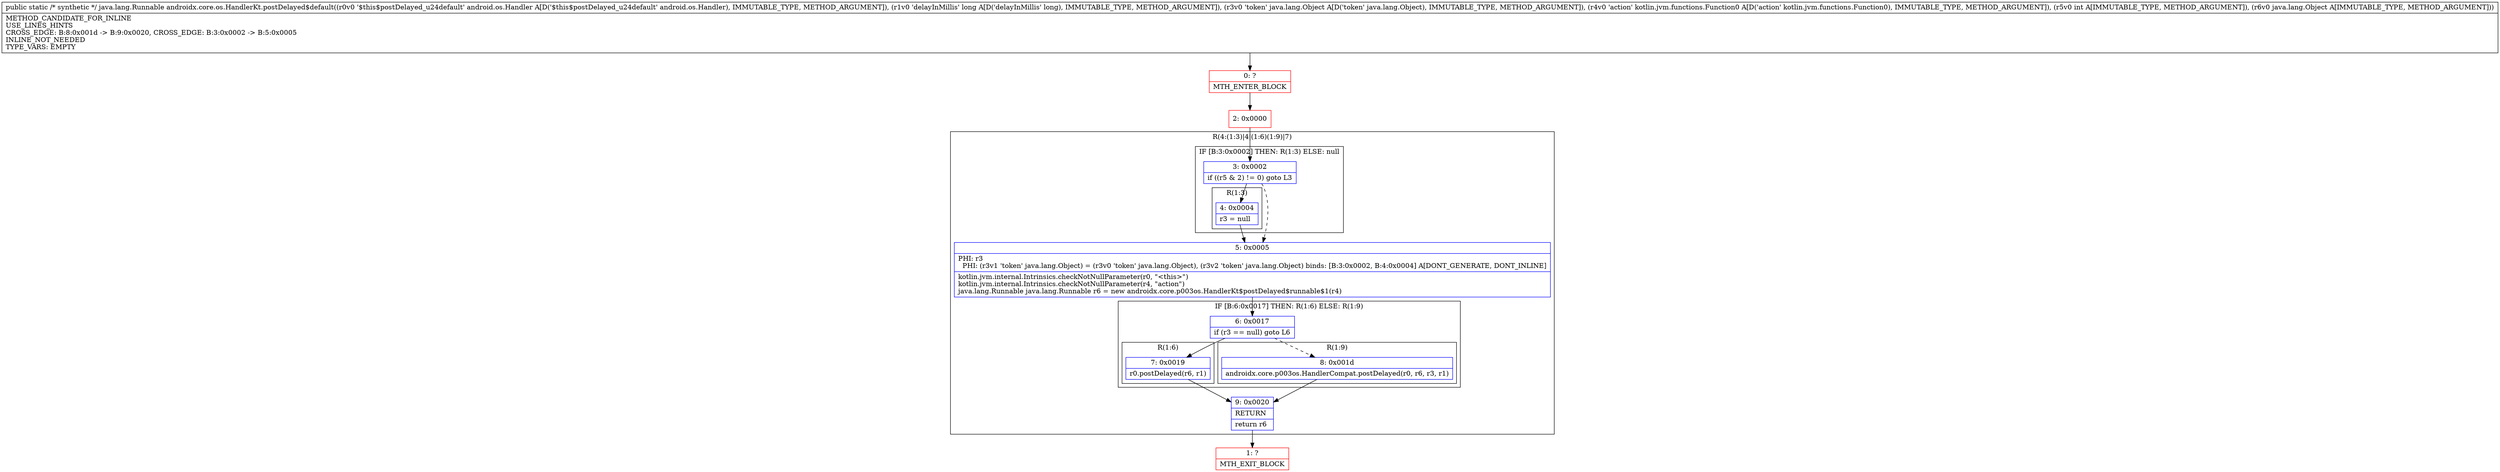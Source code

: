 digraph "CFG forandroidx.core.os.HandlerKt.postDelayed$default(Landroid\/os\/Handler;JLjava\/lang\/Object;Lkotlin\/jvm\/functions\/Function0;ILjava\/lang\/Object;)Ljava\/lang\/Runnable;" {
subgraph cluster_Region_611680302 {
label = "R(4:(1:3)|4|(1:6)(1:9)|7)";
node [shape=record,color=blue];
subgraph cluster_IfRegion_1648028281 {
label = "IF [B:3:0x0002] THEN: R(1:3) ELSE: null";
node [shape=record,color=blue];
Node_3 [shape=record,label="{3\:\ 0x0002|if ((r5 & 2) != 0) goto L3\l}"];
subgraph cluster_Region_495145148 {
label = "R(1:3)";
node [shape=record,color=blue];
Node_4 [shape=record,label="{4\:\ 0x0004|r3 = null\l}"];
}
}
Node_5 [shape=record,label="{5\:\ 0x0005|PHI: r3 \l  PHI: (r3v1 'token' java.lang.Object) = (r3v0 'token' java.lang.Object), (r3v2 'token' java.lang.Object) binds: [B:3:0x0002, B:4:0x0004] A[DONT_GENERATE, DONT_INLINE]\l|kotlin.jvm.internal.Intrinsics.checkNotNullParameter(r0, \"\<this\>\")\lkotlin.jvm.internal.Intrinsics.checkNotNullParameter(r4, \"action\")\ljava.lang.Runnable java.lang.Runnable r6 = new androidx.core.p003os.HandlerKt$postDelayed$runnable$1(r4)\l}"];
subgraph cluster_IfRegion_251163106 {
label = "IF [B:6:0x0017] THEN: R(1:6) ELSE: R(1:9)";
node [shape=record,color=blue];
Node_6 [shape=record,label="{6\:\ 0x0017|if (r3 == null) goto L6\l}"];
subgraph cluster_Region_450443496 {
label = "R(1:6)";
node [shape=record,color=blue];
Node_7 [shape=record,label="{7\:\ 0x0019|r0.postDelayed(r6, r1)\l}"];
}
subgraph cluster_Region_18453455 {
label = "R(1:9)";
node [shape=record,color=blue];
Node_8 [shape=record,label="{8\:\ 0x001d|androidx.core.p003os.HandlerCompat.postDelayed(r0, r6, r3, r1)\l}"];
}
}
Node_9 [shape=record,label="{9\:\ 0x0020|RETURN\l|return r6\l}"];
}
Node_0 [shape=record,color=red,label="{0\:\ ?|MTH_ENTER_BLOCK\l}"];
Node_2 [shape=record,color=red,label="{2\:\ 0x0000}"];
Node_1 [shape=record,color=red,label="{1\:\ ?|MTH_EXIT_BLOCK\l}"];
MethodNode[shape=record,label="{public static \/* synthetic *\/ java.lang.Runnable androidx.core.os.HandlerKt.postDelayed$default((r0v0 '$this$postDelayed_u24default' android.os.Handler A[D('$this$postDelayed_u24default' android.os.Handler), IMMUTABLE_TYPE, METHOD_ARGUMENT]), (r1v0 'delayInMillis' long A[D('delayInMillis' long), IMMUTABLE_TYPE, METHOD_ARGUMENT]), (r3v0 'token' java.lang.Object A[D('token' java.lang.Object), IMMUTABLE_TYPE, METHOD_ARGUMENT]), (r4v0 'action' kotlin.jvm.functions.Function0 A[D('action' kotlin.jvm.functions.Function0), IMMUTABLE_TYPE, METHOD_ARGUMENT]), (r5v0 int A[IMMUTABLE_TYPE, METHOD_ARGUMENT]), (r6v0 java.lang.Object A[IMMUTABLE_TYPE, METHOD_ARGUMENT]))  | METHOD_CANDIDATE_FOR_INLINE\lUSE_LINES_HINTS\lCROSS_EDGE: B:8:0x001d \-\> B:9:0x0020, CROSS_EDGE: B:3:0x0002 \-\> B:5:0x0005\lINLINE_NOT_NEEDED\lTYPE_VARS: EMPTY\l}"];
MethodNode -> Node_0;Node_3 -> Node_4;
Node_3 -> Node_5[style=dashed];
Node_4 -> Node_5;
Node_5 -> Node_6;
Node_6 -> Node_7;
Node_6 -> Node_8[style=dashed];
Node_7 -> Node_9;
Node_8 -> Node_9;
Node_9 -> Node_1;
Node_0 -> Node_2;
Node_2 -> Node_3;
}

